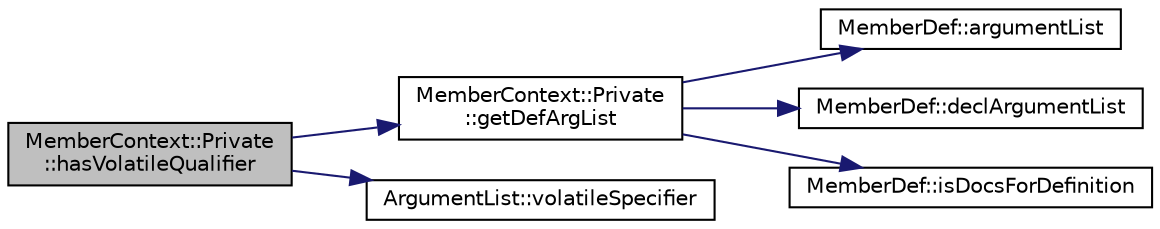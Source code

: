 digraph "MemberContext::Private::hasVolatileQualifier"
{
 // LATEX_PDF_SIZE
  edge [fontname="Helvetica",fontsize="10",labelfontname="Helvetica",labelfontsize="10"];
  node [fontname="Helvetica",fontsize="10",shape=record];
  rankdir="LR";
  Node1 [label="MemberContext::Private\l::hasVolatileQualifier",height=0.2,width=0.4,color="black", fillcolor="grey75", style="filled", fontcolor="black",tooltip=" "];
  Node1 -> Node2 [color="midnightblue",fontsize="10",style="solid",fontname="Helvetica"];
  Node2 [label="MemberContext::Private\l::getDefArgList",height=0.2,width=0.4,color="black", fillcolor="white", style="filled",URL="$classMemberContext_1_1Private.html#ace0fb651ff17c7eb66ed4fd5ef2721d2",tooltip=" "];
  Node2 -> Node3 [color="midnightblue",fontsize="10",style="solid",fontname="Helvetica"];
  Node3 [label="MemberDef::argumentList",height=0.2,width=0.4,color="black", fillcolor="white", style="filled",URL="$classMemberDef.html#a515503656a6cffb2d27f60e93c3c780e",tooltip=" "];
  Node2 -> Node4 [color="midnightblue",fontsize="10",style="solid",fontname="Helvetica"];
  Node4 [label="MemberDef::declArgumentList",height=0.2,width=0.4,color="black", fillcolor="white", style="filled",URL="$classMemberDef.html#af0d0461390544ad385a962aefd88c313",tooltip=" "];
  Node2 -> Node5 [color="midnightblue",fontsize="10",style="solid",fontname="Helvetica"];
  Node5 [label="MemberDef::isDocsForDefinition",height=0.2,width=0.4,color="black", fillcolor="white", style="filled",URL="$classMemberDef.html#a842ff86c34c3ae387d995e2597be8118",tooltip=" "];
  Node1 -> Node6 [color="midnightblue",fontsize="10",style="solid",fontname="Helvetica"];
  Node6 [label="ArgumentList::volatileSpecifier",height=0.2,width=0.4,color="black", fillcolor="white", style="filled",URL="$classArgumentList.html#ad03f25174e81a42a617a15195a8867b0",tooltip=" "];
}
